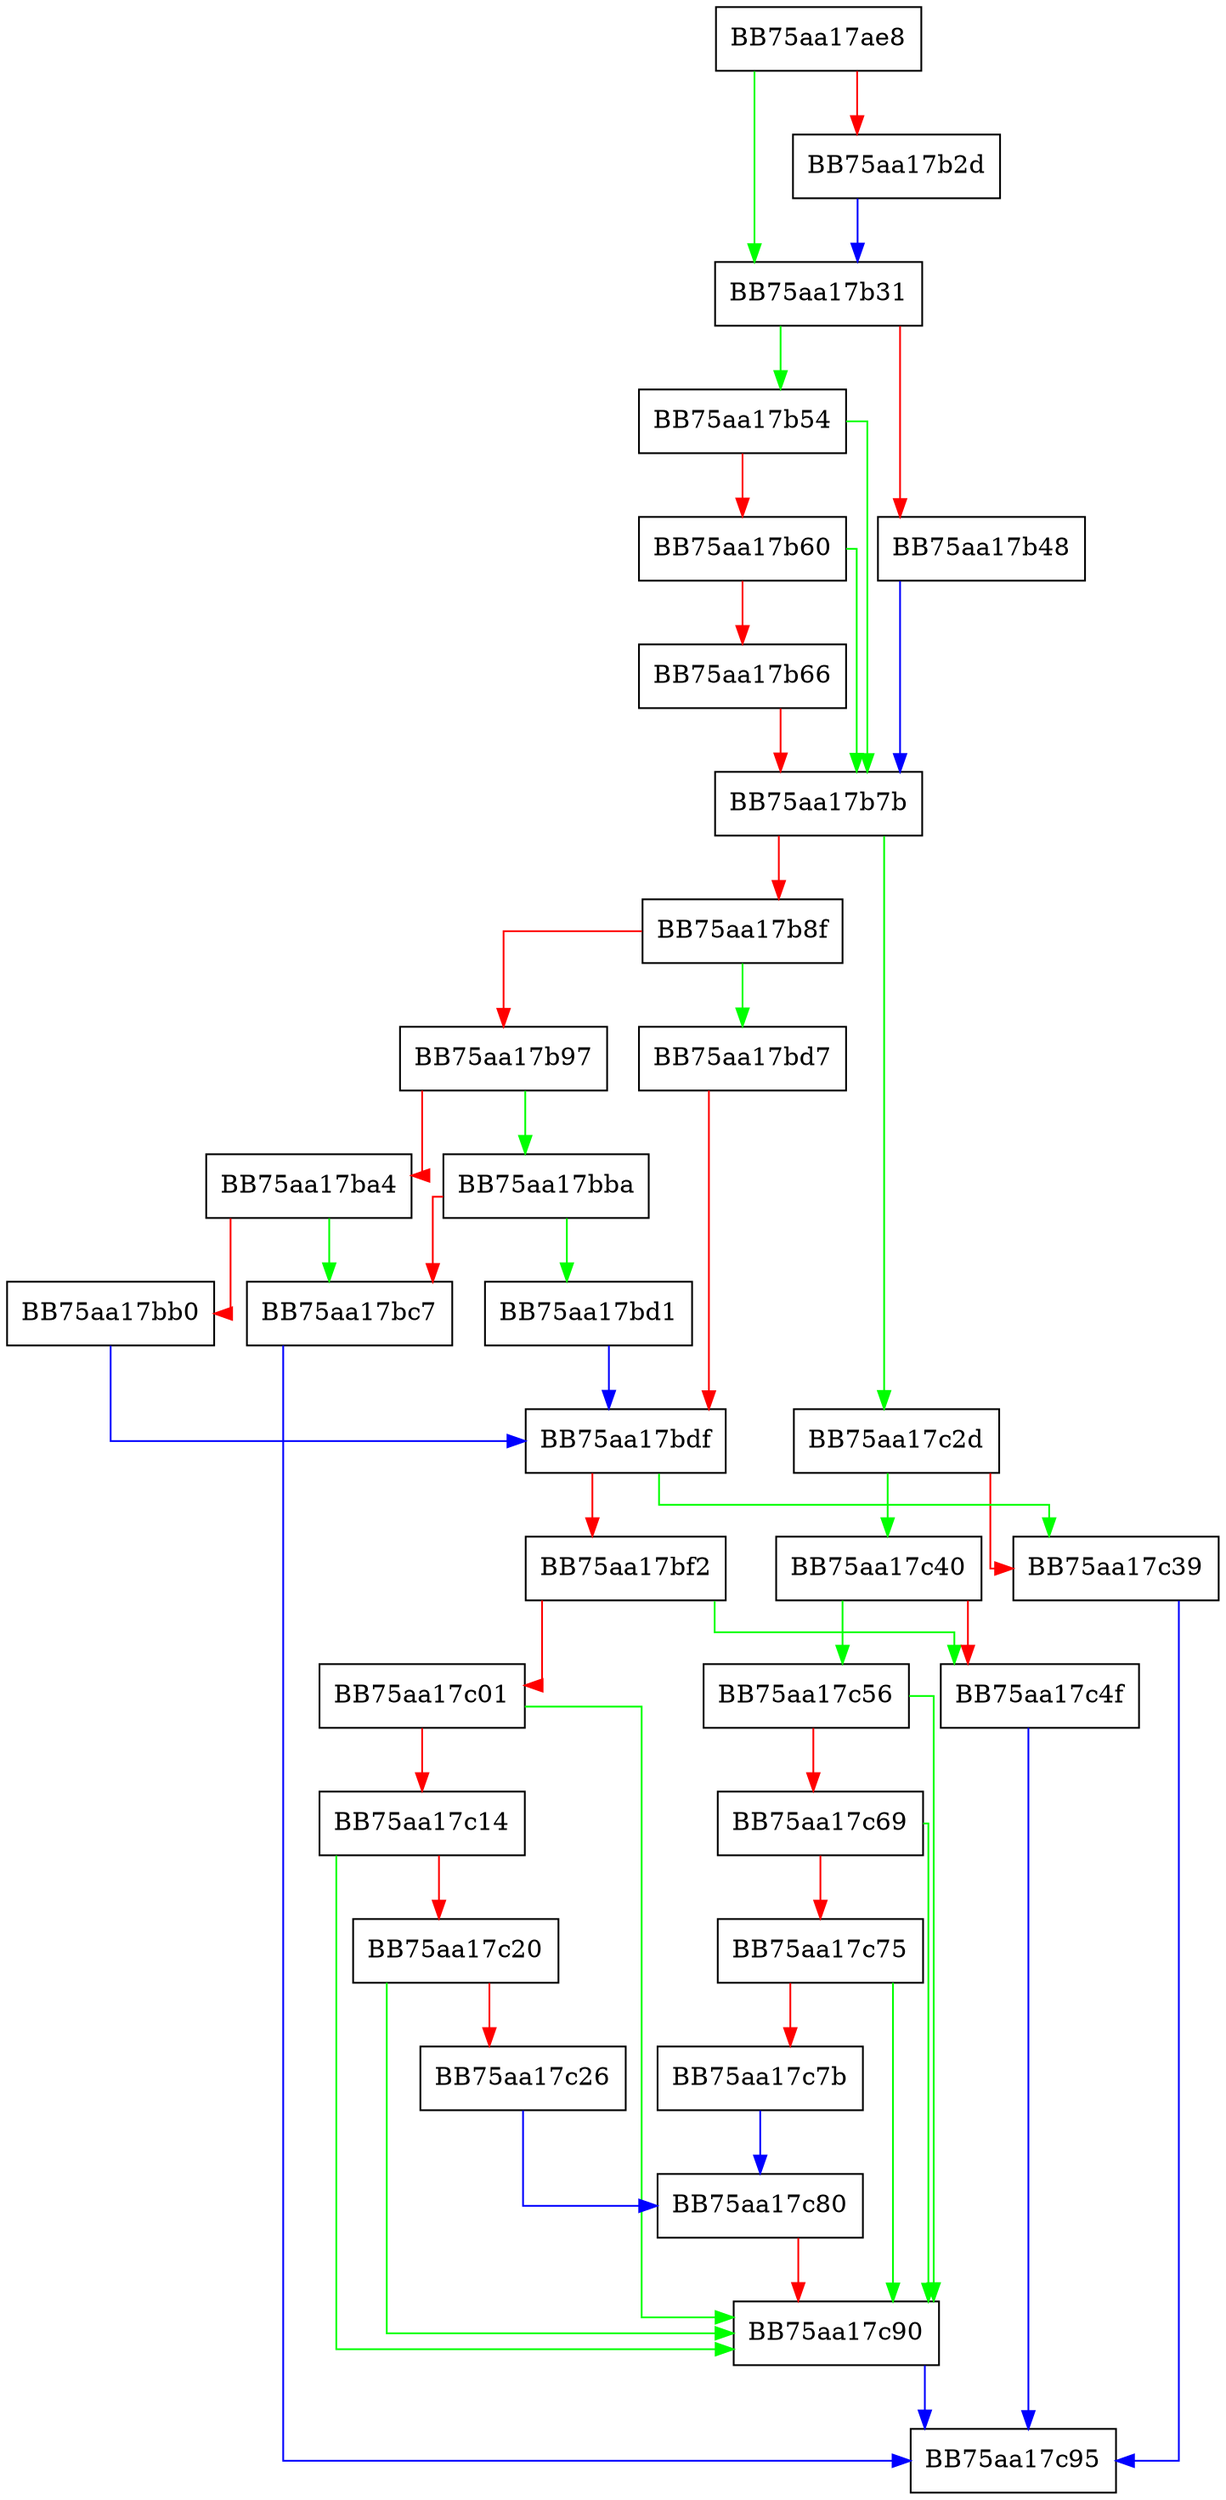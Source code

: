 digraph pef_cm6 {
  node [shape="box"];
  graph [splines=ortho];
  BB75aa17ae8 -> BB75aa17b31 [color="green"];
  BB75aa17ae8 -> BB75aa17b2d [color="red"];
  BB75aa17b2d -> BB75aa17b31 [color="blue"];
  BB75aa17b31 -> BB75aa17b54 [color="green"];
  BB75aa17b31 -> BB75aa17b48 [color="red"];
  BB75aa17b48 -> BB75aa17b7b [color="blue"];
  BB75aa17b54 -> BB75aa17b7b [color="green"];
  BB75aa17b54 -> BB75aa17b60 [color="red"];
  BB75aa17b60 -> BB75aa17b7b [color="green"];
  BB75aa17b60 -> BB75aa17b66 [color="red"];
  BB75aa17b66 -> BB75aa17b7b [color="red"];
  BB75aa17b7b -> BB75aa17c2d [color="green"];
  BB75aa17b7b -> BB75aa17b8f [color="red"];
  BB75aa17b8f -> BB75aa17bd7 [color="green"];
  BB75aa17b8f -> BB75aa17b97 [color="red"];
  BB75aa17b97 -> BB75aa17bba [color="green"];
  BB75aa17b97 -> BB75aa17ba4 [color="red"];
  BB75aa17ba4 -> BB75aa17bc7 [color="green"];
  BB75aa17ba4 -> BB75aa17bb0 [color="red"];
  BB75aa17bb0 -> BB75aa17bdf [color="blue"];
  BB75aa17bba -> BB75aa17bd1 [color="green"];
  BB75aa17bba -> BB75aa17bc7 [color="red"];
  BB75aa17bc7 -> BB75aa17c95 [color="blue"];
  BB75aa17bd1 -> BB75aa17bdf [color="blue"];
  BB75aa17bd7 -> BB75aa17bdf [color="red"];
  BB75aa17bdf -> BB75aa17c39 [color="green"];
  BB75aa17bdf -> BB75aa17bf2 [color="red"];
  BB75aa17bf2 -> BB75aa17c4f [color="green"];
  BB75aa17bf2 -> BB75aa17c01 [color="red"];
  BB75aa17c01 -> BB75aa17c90 [color="green"];
  BB75aa17c01 -> BB75aa17c14 [color="red"];
  BB75aa17c14 -> BB75aa17c90 [color="green"];
  BB75aa17c14 -> BB75aa17c20 [color="red"];
  BB75aa17c20 -> BB75aa17c90 [color="green"];
  BB75aa17c20 -> BB75aa17c26 [color="red"];
  BB75aa17c26 -> BB75aa17c80 [color="blue"];
  BB75aa17c2d -> BB75aa17c40 [color="green"];
  BB75aa17c2d -> BB75aa17c39 [color="red"];
  BB75aa17c39 -> BB75aa17c95 [color="blue"];
  BB75aa17c40 -> BB75aa17c56 [color="green"];
  BB75aa17c40 -> BB75aa17c4f [color="red"];
  BB75aa17c4f -> BB75aa17c95 [color="blue"];
  BB75aa17c56 -> BB75aa17c90 [color="green"];
  BB75aa17c56 -> BB75aa17c69 [color="red"];
  BB75aa17c69 -> BB75aa17c90 [color="green"];
  BB75aa17c69 -> BB75aa17c75 [color="red"];
  BB75aa17c75 -> BB75aa17c90 [color="green"];
  BB75aa17c75 -> BB75aa17c7b [color="red"];
  BB75aa17c7b -> BB75aa17c80 [color="blue"];
  BB75aa17c80 -> BB75aa17c90 [color="red"];
  BB75aa17c90 -> BB75aa17c95 [color="blue"];
}